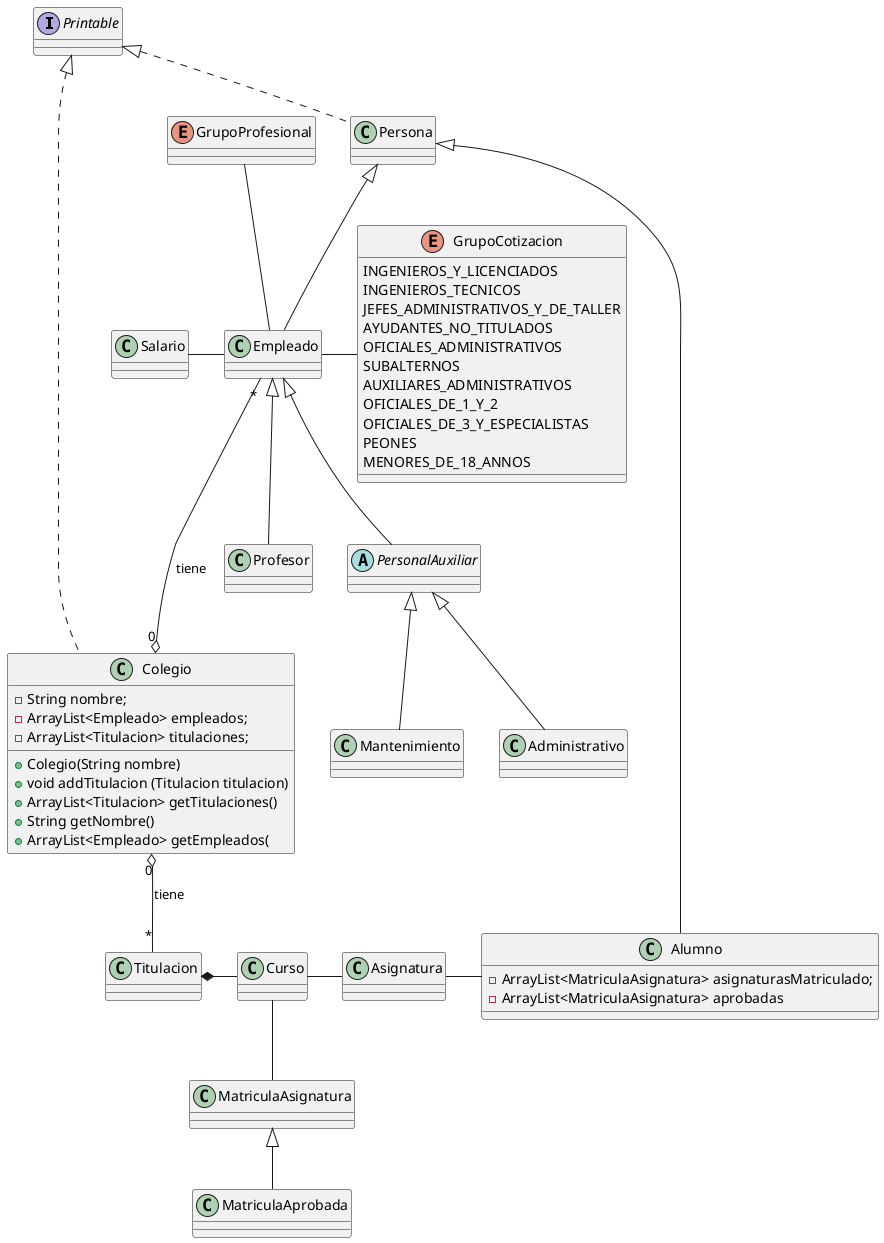 @startuml

interface Printable

class Colegio {
    - String nombre;
    - ArrayList<Empleado> empleados;
    - ArrayList<Titulacion> titulaciones;
    + Colegio(String nombre)
    + void addTitulacion (Titulacion titulacion)
    + ArrayList<Titulacion> getTitulaciones()
    + String getNombre()
    + ArrayList<Empleado> getEmpleados(
}

class Empleado{

}
class Alumno{
    - ArrayList<MatriculaAsignatura> asignaturasMatriculado;
     -ArrayList<MatriculaAsignatura> aprobadas
}
abstract PersonalAuxiliar

enum GrupoProfesional

enum GrupoCotizacion {
INGENIEROS_Y_LICENCIADOS
INGENIEROS_TECNICOS
JEFES_ADMINISTRATIVOS_Y_DE_TALLER
AYUDANTES_NO_TITULADOS
OFICIALES_ADMINISTRATIVOS
SUBALTERNOS
AUXILIARES_ADMINISTRATIVOS
OFICIALES_DE_1_Y_2
OFICIALES_DE_3_Y_ESPECIALISTAS
PEONES
MENORES_DE_18_ANNOS
}

Printable <|.. Persona
Printable <|.. Colegio
Persona <|-- Empleado
Persona <|-- Alumno
Empleado <|-- Profesor
Empleado <|-- PersonalAuxiliar
PersonalAuxiliar <|-- Administrativo
PersonalAuxiliar <|-- Mantenimiento
Empleado "*" ---o "0" Colegio:tiene
Colegio "0" o-- "*" Titulacion:tiene
Salario  - Empleado
Empleado - GrupoCotizacion
GrupoProfesional -- Empleado

Asignatura - Alumno
Titulacion *- Curso
Curso - Asignatura

Curso -- MatriculaAsignatura
MatriculaAsignatura <|-- MatriculaAprobada

@enduml